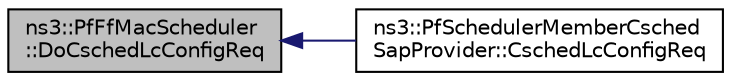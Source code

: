 digraph "ns3::PfFfMacScheduler::DoCschedLcConfigReq"
{
  edge [fontname="Helvetica",fontsize="10",labelfontname="Helvetica",labelfontsize="10"];
  node [fontname="Helvetica",fontsize="10",shape=record];
  rankdir="LR";
  Node1 [label="ns3::PfFfMacScheduler\l::DoCschedLcConfigReq",height=0.2,width=0.4,color="black", fillcolor="grey75", style="filled", fontcolor="black"];
  Node1 -> Node2 [dir="back",color="midnightblue",fontsize="10",style="solid"];
  Node2 [label="ns3::PfSchedulerMemberCsched\lSapProvider::CschedLcConfigReq",height=0.2,width=0.4,color="black", fillcolor="white", style="filled",URL="$da/d2d/classns3_1_1PfSchedulerMemberCschedSapProvider.html#add4624c3390b6113c802a81a532dadec"];
}
